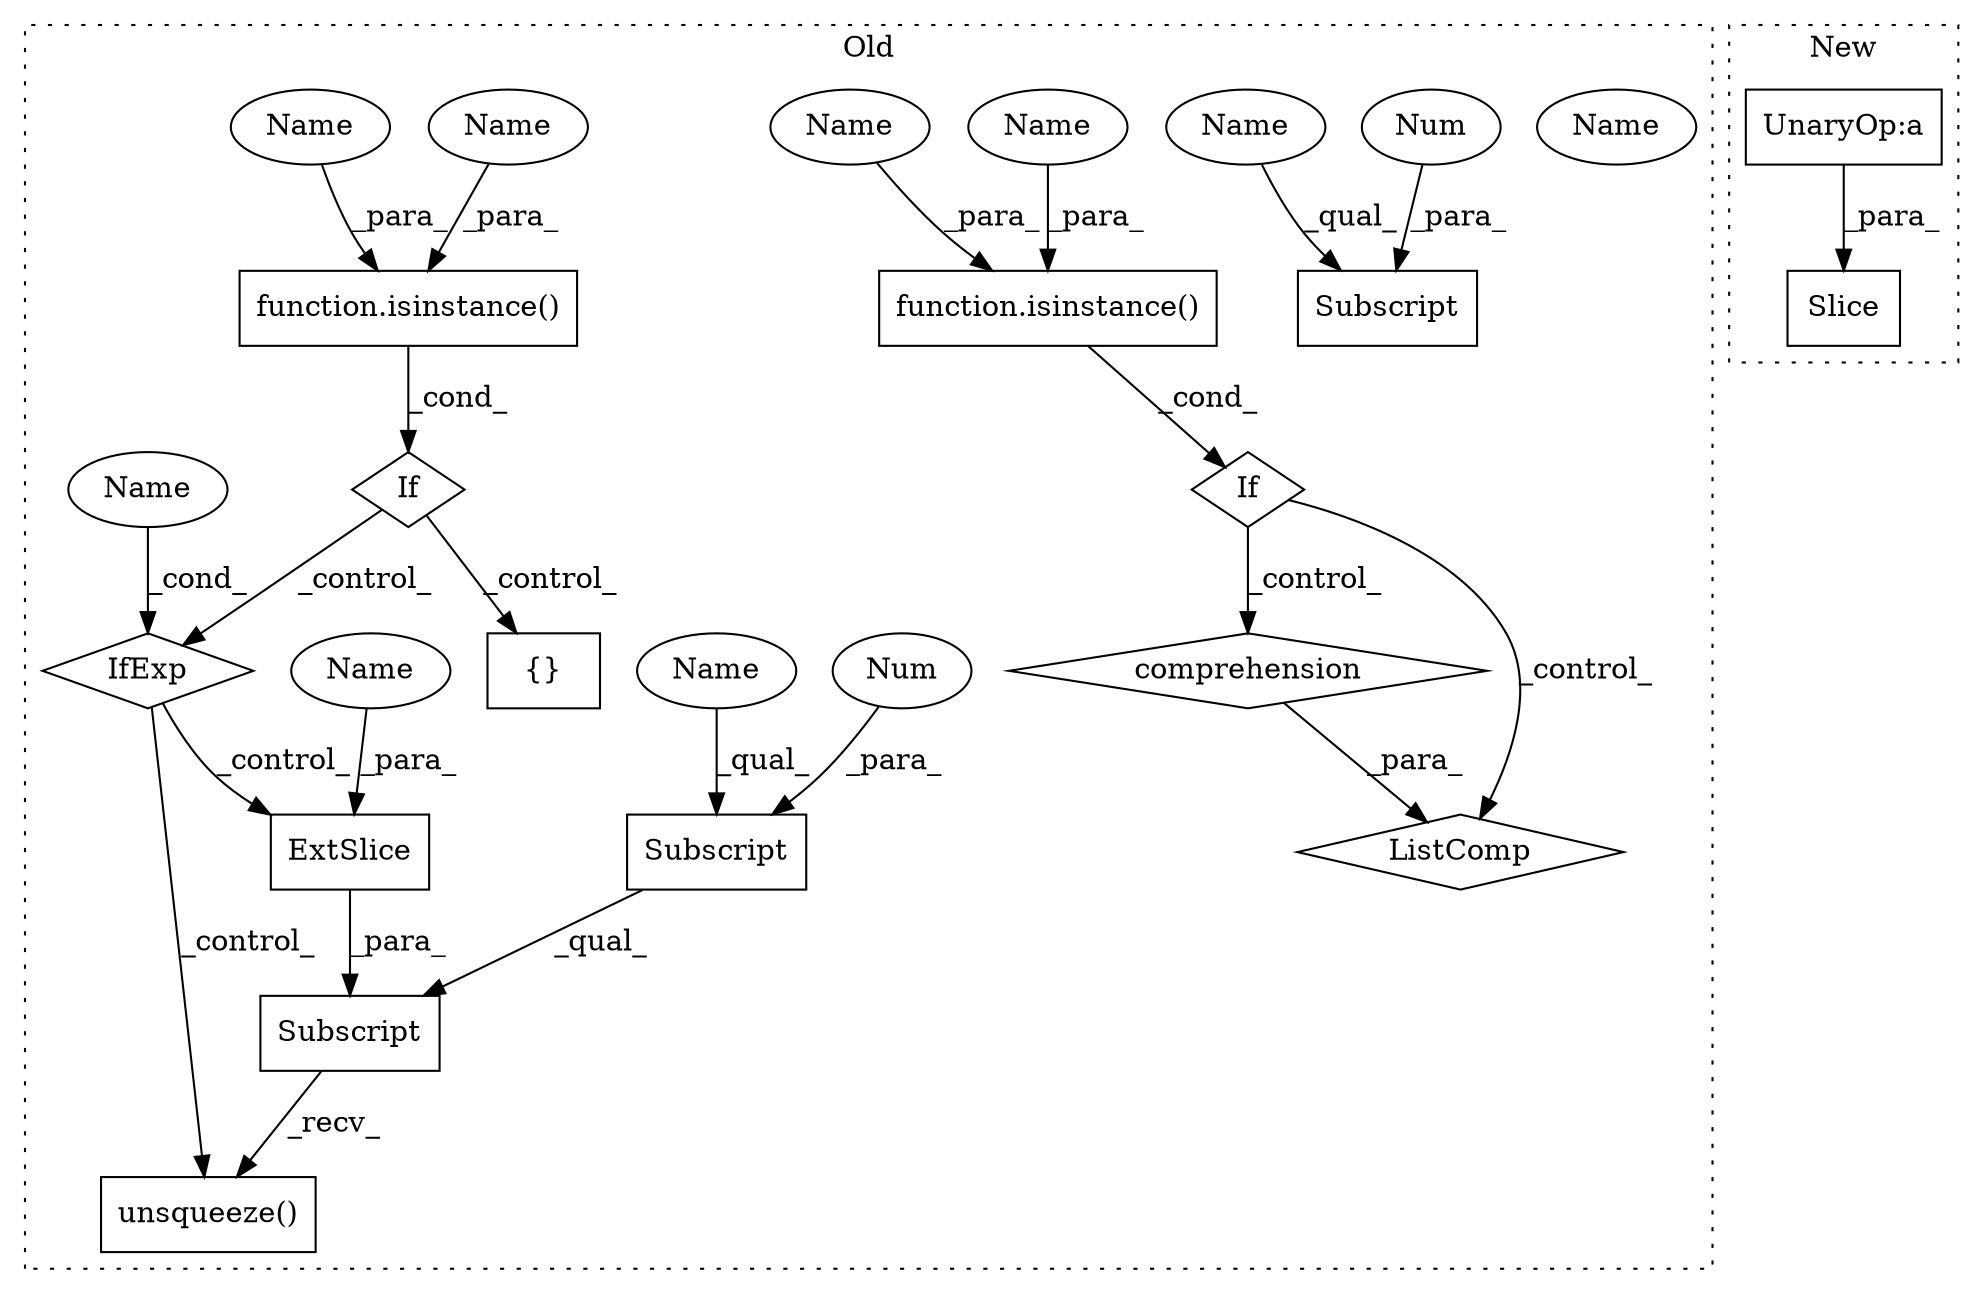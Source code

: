 digraph G {
subgraph cluster0 {
1 [label="unsqueeze()" a="75" s="5304" l="34" shape="box"];
4 [label="ExtSlice" a="85" s="5304" l="5" shape="box"];
5 [label="If" a="96" s="5251,5277" l="3,18" shape="diamond"];
6 [label="{}" a="59" s="5392,5435" l="1,0" shape="box"];
7 [label="Subscript" a="63" s="5304,0" l="17,0" shape="box"];
8 [label="IfExp" a="51" s="5338,5355" l="4,6" shape="diamond"];
9 [label="Subscript" a="63" s="5304,0" l="8,0" shape="box"];
10 [label="Subscript" a="63" s="5401,0" l="8,0" shape="box"];
11 [label="Name" a="87" s="5342" l="13" shape="ellipse"];
12 [label="function.isinstance()" a="75" s="5254,5276" l="11,1" shape="box"];
13 [label="function.isinstance()" a="75" s="4395,4417" l="11,1" shape="box"];
14 [label="If" a="96" s="4392,4418" l="3,14" shape="diamond"];
15 [label="ListComp" a="106" s="4440" l="44" shape="diamond"];
16 [label="Num" a="76" s="5407" l="1" shape="ellipse"];
17 [label="Num" a="76" s="5310" l="1" shape="ellipse"];
18 [label="comprehension" a="45" s="4469" l="3" shape="diamond"];
19 [label="Name" a="87" s="5272" l="4" shape="ellipse"];
20 [label="Name" a="87" s="4413" l="4" shape="ellipse"];
21 [label="Name" a="87" s="5316" l="1" shape="ellipse"];
22 [label="Name" a="87" s="5304" l="5" shape="ellipse"];
23 [label="Name" a="87" s="4406" l="5" shape="ellipse"];
24 [label="Name" a="87" s="5401" l="5" shape="ellipse"];
25 [label="Name" a="87" s="5265" l="5" shape="ellipse"];
26 [label="Name" a="87" s="5342" l="13" shape="ellipse"];
label = "Old";
style="dotted";
}
subgraph cluster1 {
2 [label="Slice" a="80" s="5377" l="14" shape="box"];
3 [label="UnaryOp:a" a="61" s="5377" l="14" shape="box"];
label = "New";
style="dotted";
}
3 -> 2 [label="_para_"];
4 -> 7 [label="_para_"];
5 -> 6 [label="_control_"];
5 -> 8 [label="_control_"];
7 -> 1 [label="_recv_"];
8 -> 1 [label="_control_"];
8 -> 4 [label="_control_"];
9 -> 7 [label="_qual_"];
12 -> 5 [label="_cond_"];
13 -> 14 [label="_cond_"];
14 -> 15 [label="_control_"];
14 -> 18 [label="_control_"];
16 -> 10 [label="_para_"];
17 -> 9 [label="_para_"];
18 -> 15 [label="_para_"];
19 -> 12 [label="_para_"];
20 -> 13 [label="_para_"];
21 -> 4 [label="_para_"];
22 -> 9 [label="_qual_"];
23 -> 13 [label="_para_"];
24 -> 10 [label="_qual_"];
25 -> 12 [label="_para_"];
26 -> 8 [label="_cond_"];
}